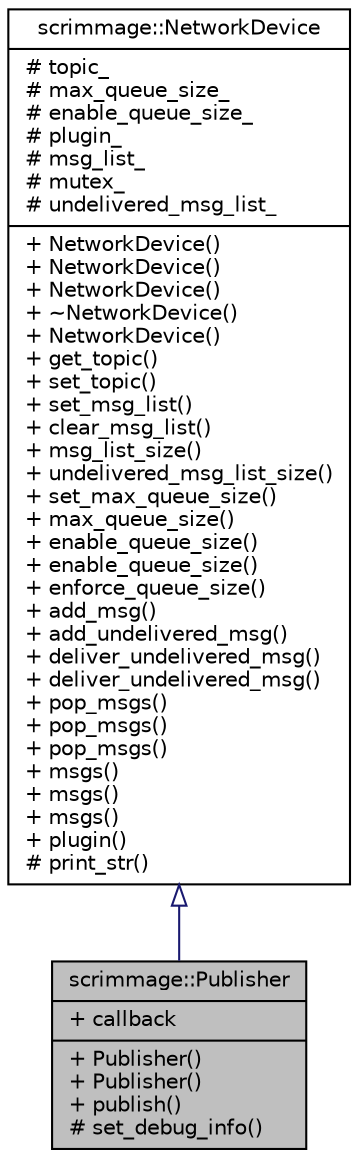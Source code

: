 digraph "scrimmage::Publisher"
{
 // LATEX_PDF_SIZE
  edge [fontname="Helvetica",fontsize="10",labelfontname="Helvetica",labelfontsize="10"];
  node [fontname="Helvetica",fontsize="10",shape=record];
  Node1 [label="{scrimmage::Publisher\n|+ callback\l|+ Publisher()\l+ Publisher()\l+ publish()\l# set_debug_info()\l}",height=0.2,width=0.4,color="black", fillcolor="grey75", style="filled", fontcolor="black",tooltip=" "];
  Node2 -> Node1 [dir="back",color="midnightblue",fontsize="10",style="solid",arrowtail="onormal",fontname="Helvetica"];
  Node2 [label="{scrimmage::NetworkDevice\n|# topic_\l# max_queue_size_\l# enable_queue_size_\l# plugin_\l# msg_list_\l# mutex_\l# undelivered_msg_list_\l|+ NetworkDevice()\l+ NetworkDevice()\l+ NetworkDevice()\l+ ~NetworkDevice()\l+ NetworkDevice()\l+ get_topic()\l+ set_topic()\l+ set_msg_list()\l+ clear_msg_list()\l+ msg_list_size()\l+ undelivered_msg_list_size()\l+ set_max_queue_size()\l+ max_queue_size()\l+ enable_queue_size()\l+ enable_queue_size()\l+ enforce_queue_size()\l+ add_msg()\l+ add_undelivered_msg()\l+ deliver_undelivered_msg()\l+ deliver_undelivered_msg()\l+ pop_msgs()\l+ pop_msgs()\l+ pop_msgs()\l+ msgs()\l+ msgs()\l+ msgs()\l+ plugin()\l# print_str()\l}",height=0.2,width=0.4,color="black", fillcolor="white", style="filled",URL="$classscrimmage_1_1NetworkDevice.html",tooltip=" "];
}

